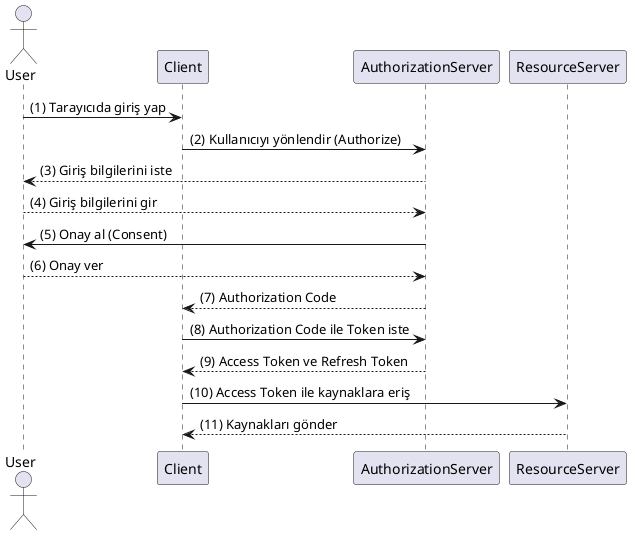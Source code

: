 @startuml

actor User
participant Client
participant AuthorizationServer
participant ResourceServer

User -> Client: (1) Tarayıcıda giriş yap
Client -> AuthorizationServer: (2) Kullanıcıyı yönlendir (Authorize)
AuthorizationServer --> User: (3) Giriş bilgilerini iste
User --> AuthorizationServer: (4) Giriş bilgilerini gir
AuthorizationServer -> User: (5) Onay al (Consent)
User --> AuthorizationServer: (6) Onay ver
AuthorizationServer --> Client: (7) Authorization Code
Client -> AuthorizationServer: (8) Authorization Code ile Token iste
AuthorizationServer --> Client: (9) Access Token ve Refresh Token
Client -> ResourceServer: (10) Access Token ile kaynaklara eriş
ResourceServer --> Client: (11) Kaynakları gönder

@enduml
